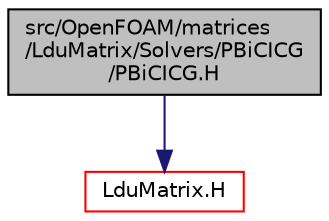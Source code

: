digraph "src/OpenFOAM/matrices/LduMatrix/Solvers/PBiCICG/PBiCICG.H"
{
  bgcolor="transparent";
  edge [fontname="Helvetica",fontsize="10",labelfontname="Helvetica",labelfontsize="10"];
  node [fontname="Helvetica",fontsize="10",shape=record];
  Node1 [label="src/OpenFOAM/matrices\l/LduMatrix/Solvers/PBiCICG\l/PBiCICG.H",height=0.2,width=0.4,color="black", fillcolor="grey75", style="filled", fontcolor="black"];
  Node1 -> Node2 [color="midnightblue",fontsize="10",style="solid",fontname="Helvetica"];
  Node2 [label="LduMatrix.H",height=0.2,width=0.4,color="red",URL="$a08446.html"];
}
